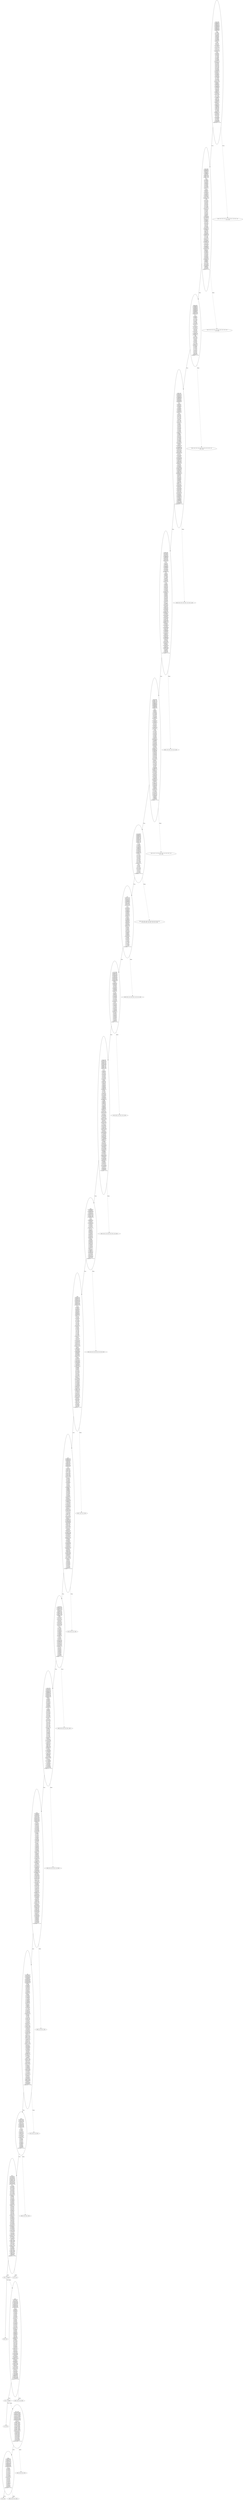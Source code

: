 digraph {
0 [label="-7.97e+03(\n-0.00487*T1\n-0.00686*T2\n-0.00487*T3\n-0.00809*T4\n+0.00858*T5\n-0.00809*T6\n-0.00487*T7\n-0.00809*T8\n-0.00488*T9\n-0.0081*T10\n+1)^2\n-4.69(\n+0.139*T1\n+0.217*T2\n+0.139*T3\n-0.349*T4\n+0.623*T5\n-0.349*T6\n+0.139*T7\n-0.349*T8\n+0.139*T9\n-0.349*T10\n-0.0125)^2\n+4.08(\n-0.21*T1\n+0.901*T2\n-0.21*T3\n+0.00768*T4\n-0.11*T5\n+0.00774*T6\n-0.21*T7\n+0.00771*T8\n-0.21*T9\n+0.00761*T10\n+0.0033)^2\n-1.87(\n+0.288*T1\n+0.187*T2\n+0.289*T3\n-0.175*T4\n-0.714*T5\n-0.175*T6\n+0.288*T7\n-0.175*T8\n+0.289*T9\n-0.174*T10\n+0.00737)^2\n+0.000642(\n+0.273*T1\n+0.323*T2\n+0.291*T3\n+0.327*T4\n+0.297*T5\n+0.315*T6\n+0.418*T7\n+0.315*T8\n+0.296*T9\n+0.284*T10\n+0.0159)^2\n+0.000517(\n+0.524*T1\n+0.0369*T2\n+0.248*T3\n-0.0424*T4\n+0.0344*T5\n+0.176*T6\n-0.777*T7\n-0.0286*T8\n+0.151*T9\n+0.0377*T10\n+0.00183)^2\n-0.000337(\n+0.386*T1\n-0.00684*T2\n+0.223*T3\n+0.0482*T4\n-0.00688*T5\n+0.167*T6\n+0.197*T7\n-0.0564*T8\n-0.833*T9\n-0.186*T10\n-0.00034)^2\n+0.000222(\n+0.222*T1\n+0.00176*T2\n-0.117*T3\n-0.117*T4\n+0.00166*T5\n-0.49*T6\n-0.0417*T7\n+0.802*T8\n-0.0558*T9\n-0.188*T10\n+8.6e-05)^2\n-0.000152(\n-0.118*T1\n-0.00931*T2\n-0.0698*T3\n+0.288*T4\n-0.0091*T5\n+0.391*T6\n-0.0381*T7\n+0.119*T8\n+0.19*T9\n-0.833*T10\n-0.000452)^2\n+0.000101(\n+0.155*T1\n-0.00232*T2\n-0.371*T3\n-0.715*T4\n-0.00226*T5\n+0.529*T6\n+0.152*T7\n+0.142*T8\n+0.0554*T9\n+0.0359*T10\n-0.000116)^2 <= 0"];
1 [label="-7.91e+03(\n-0.00476*T1\n-0.00698*T2\n-0.00473*T3\n-0.008*T4\n+0.00899*T5\n-0.008*T6\n-0.00473*T7\n-0.00807*T8\n-0.00477*T9\n-0.00807*T10\n+1)^2\n-4.89(\n+0.124*T1\n+0.209*T2\n+0.123*T3\n-0.349*T4\n+0.644*T5\n-0.349*T6\n+0.123*T7\n-0.344*T8\n+0.125*T9\n-0.344*T10\n-0.0131)^2\n+4.13(\n-0.208*T1\n+0.902*T2\n-0.208*T3\n+0.0062*T4\n-0.119*T5\n+0.0062*T6\n-0.208*T7\n+0.00746*T8\n-0.207*T9\n+0.00747*T10\n+0.00364)^2\n-1.85(\n+0.311*T1\n+0.203*T2\n+0.314*T3\n-0.165*T4\n-0.673*T5\n-0.165*T6\n+0.314*T7\n-0.177*T8\n+0.308*T9\n-0.177*T10\n+0.00791)^2\n+0.00125(\n-0.151*T1\n-0.229*T2\n-0.349*T3\n-0.527*T4\n-0.256*T5\n-0.529*T6\n-0.409*T7\n+0.0642*T8\n+0.0344*T9\n+0.0778*T10\n-0.0107)^2\n+0.000322(\n+0.286*T1\n+0.0595*T2\n-0.452*T3\n+0.211*T4\n+0.063*T5\n+0.21*T6\n-0.307*T7\n-0.165*T8\n+0.704*T9\n-0.0197*T10\n+0.00285)^2\n+0.000205(\n-0.107*T1\n-0.0627*T2\n-0.692*T3\n-0.0159*T4\n-0.0658*T5\n-0.000587*T6\n+0.677*T7\n-0.122*T8\n-0.121*T9\n-0.111*T10\n-0.00301)^2\n+8.25e-05(\n+0.0164*T1\n-0.000891*T2\n+0.00359*T3\n-0.707*T4\n-0.00093*T5\n+0.707*T6\n-0.0126*T7\n-0.00698*T8\n-0.0109*T9\n+0.00314*T10\n-4.3e-05)^2\n-4.83e-05(\n-0.038*T1\n+0.196*T2\n+0.056*T3\n-0.161*T4\n+0.203*T5\n-0.144*T6\n+0.344*T7\n+0.562*T8\n+0.404*T9\n+0.522*T10\n+0.00949)^2\n+2.68e-05(\n-0.466*T1\n-0.0268*T2\n+0.14*T3\n+0.0112*T4\n-0.0279*T5\n+0.0158*T6\n+0.0605*T7\n-0.668*T8\n+0.161*T9\n+0.534*T10\n-0.0013)^2 <= 0"];
2 [label="-8.04e+03(\n-0.00808*T1\n+0.00863*T2\n-0.00808*T3\n-0.00456*T4\n-0.00685*T5\n-0.00456*T6\n-0.00808*T7\n-0.00456*T8\n-0.00811*T9\n-0.00479*T10\n+1)^2\n-4.7(\n-0.349*T1\n+0.638*T2\n-0.349*T3\n+0.12*T4\n+0.213*T5\n+0.12*T6\n-0.349*T7\n+0.12*T8\n-0.347*T9\n+0.138*T10\n-0.013)^2\n+4.12(\n+0.00797*T1\n-0.119*T2\n+0.00797*T3\n-0.21*T4\n+0.901*T5\n-0.21*T6\n+0.00797*T7\n-0.21*T8\n+0.00847*T9\n-0.206*T10\n+0.00361)^2\n-1.98(\n+0.167*T1\n+0.677*T2\n+0.167*T3\n-0.32*T4\n-0.204*T5\n-0.32*T6\n+0.167*T7\n-0.32*T8\n+0.171*T9\n-0.282*T10\n-0.00753)^2\n+0.00465(\n-0.175*T1\n-0.184*T2\n-0.175*T3\n-0.374*T4\n-0.143*T5\n-0.402*T6\n-0.175*T7\n-0.381*T8\n-0.047*T9\n+0.636*T10\n-0.00624)^2 <= 0"];
3 [label="-2.98e+03(\n-0.00782*T1\n+0.00901*T2\n-0.00783*T3\n-0.00844*T4\n+0.00884*T5\n-0.00843*T6\n-0.00782*T7\n-0.00838*T8\n-0.00783*T9\n-0.00838*T10\n+1)^2\n-2.9(\n+0.0995*T1\n-0.615*T2\n+0.0993*T3\n+0.246*T4\n-0.58*T5\n+0.246*T6\n+0.0995*T7\n+0.249*T8\n+0.0991*T9\n+0.249*T10\n+0.0221)^2\n-2.01(\n-0.381*T1\n+0.133*T2\n-0.381*T3\n+0.311*T4\n+0.13*T5\n+0.311*T6\n-0.38*T7\n+0.311*T8\n-0.381*T9\n+0.311*T10\n-0.0038)^2\n+0.133(\n-0.198*T1\n-0.755*T2\n-0.202*T3\n-0.24*T4\n+0.321*T5\n-0.238*T6\n-0.197*T7\n-0.159*T8\n-0.209*T9\n-0.161*T10\n-0.00905)^2\n-0.0846(\n+0.226*T1\n-0.183*T2\n+0.231*T3\n+0.282*T4\n+0.735*T5\n+0.279*T6\n+0.225*T7\n+0.168*T8\n+0.239*T9\n+0.171*T10\n+0.00993)^2\n+0.0138(\n-0.63*T1\n+0.000567*T2\n-0.121*T3\n+0.000992*T4\n+0.000537*T5\n+0.00107*T6\n+0.767*T7\n-0.000148*T8\n-0.0147*T9\n-0.000146*T10\n+1.91e-05)^2\n+0.0137(\n+0.527*T1\n+0.00189*T2\n-0.792*T3\n+0.00247*T4\n+0.00188*T5\n+0.00361*T6\n+0.307*T7\n+1.06e-05*T8\n-0.0352*T9\n-1.59e-05*T10\n+6.49e-05)^2\n+0.0136(\n+0.281*T1\n+0.0043*T2\n+0.328*T3\n+0.00789*T4\n+0.00417*T5\n+0.00678*T6\n+0.266*T7\n-0.000519*T8\n-0.861*T9\n-0.000492*T10\n+0.000146)^2\n+0.00325(\n-0.0435*T1\n-0.041*T2\n-0.0412*T3\n+0.419*T4\n-0.0582*T5\n+0.488*T6\n-0.0442*T7\n-0.579*T8\n-0.0357*T9\n-0.489*T10\n-0.00171)^2\n+0.00318(\n+0.00218*T1\n+0.00201*T2\n+0.002*T3\n-0.0273*T4\n+0.00285*T5\n-0.0315*T6\n+0.00222*T7\n-0.672*T8\n+0.00167*T9\n+0.739*T10\n+8.36e-05)^2\n+0.00298(\n+0.00285*T1\n+0.0029*T2\n+0.00381*T3\n-0.728*T4\n+0.00399*T5\n+0.685*T6\n+0.00296*T7\n+0.0271*T8\n+0.00203*T9\n+0.0269*T10\n+0.000119)^2 <= 0"];
4 [label="-4.34e+03(\n-0.00733*T1\n-0.0136*T2\n-0.00733*T3\n-0.0042*T4\n+0.00869*T5\n-0.0042*T6\n-0.00733*T7\n-0.0042*T8\n-0.00733*T9\n-0.0042*T10\n+1)^2\n+4.87(\n-0.227*T1\n+0.888*T2\n-0.227*T3\n+0.0168*T4\n-0.0568*T5\n+0.0168*T6\n-0.227*T7\n+0.0169*T8\n-0.227*T9\n+0.0168*T10\n+0.00622)^2\n-1.9(\n-0.268*T1\n-0.243*T2\n-0.268*T3\n+0.19*T4\n+0.713*T5\n+0.19*T6\n-0.268*T7\n+0.191*T8\n-0.268*T9\n+0.191*T10\n-0.0142)^2\n-1.33(\n-0.138*T1\n-0.208*T2\n-0.138*T3\n+0.341*T4\n-0.643*T5\n+0.342*T6\n-0.138*T7\n+0.342*T8\n-0.138*T9\n+0.342*T10\n+0.00444)^2\n+0.00413(\n-0.329*T1\n-0.329*T2\n-0.329*T3\n-0.303*T4\n-0.273*T5\n-0.301*T6\n-0.329*T7\n-0.321*T8\n-0.324*T9\n-0.319*T10\n-0.017)^2\n+0.00084(\n-0.105*T1\n-0.00574*T2\n+0.105*T3\n-0.583*T4\n-0.00541*T5\n-0.403*T6\n+0.00129*T7\n+0.558*T8\n-0.0247*T9\n+0.404*T10\n-0.000293)^2\n+0.000545(\n-0.116*T1\n+0.00135*T2\n+0.0254*T3\n-0.618*T4\n+0.00132*T5\n+0.765*T6\n+0.0917*T7\n-0.0574*T8\n+0.00387*T9\n-0.0852*T10\n+6.86e-05)^2\n+0.00034(\n-0.703*T1\n+0.000266*T2\n-0.016*T3\n+0.144*T4\n+0.000259*T5\n-0.0797*T6\n+0.682*T7\n+0.0386*T8\n+0.0383*T9\n-0.102*T10\n+1.41e-05)^2\n+0.000242(\n-0.393*T1\n+0.00044*T2\n+0.817*T3\n+0.0899*T4\n+0.00046*T5\n+0.0251*T6\n-0.391*T7\n-0.126*T8\n-0.0312*T9\n+0.0134*T10\n+2.6e-05)^2\n-0.000202(\n-0.219*T1\n+0.000679*T2\n-0.225*T3\n-0.0604*T4\n+0.000735*T5\n-0.0324*T6\n-0.145*T7\n-0.463*T8\n+0.591*T9\n+0.559*T10\n+3.72e-05)^2 <= 0"];
5 [label="-7.81e+03(\n-0.00817*T1\n+0.00901*T2\n-0.00817*T3\n-0.00488*T4\n-0.00693*T5\n-0.00488*T6\n-0.00818*T7\n-0.00488*T8\n-0.0082*T9\n-0.00487*T10\n+1)^2\n-4.67(\n-0.348*T1\n+0.63*T2\n-0.348*T3\n+0.135*T4\n+0.216*T5\n+0.135*T6\n-0.347*T7\n+0.135*T8\n-0.346*T9\n+0.136*T10\n-0.0129)^2\n+4.05(\n+0.00797*T1\n-0.109*T2\n+0.00808*T3\n-0.21*T4\n+0.901*T5\n-0.21*T6\n+0.0082*T7\n-0.21*T8\n+0.00862*T9\n-0.21*T10\n+0.00339)^2\n-1.94(\n-0.176*T1\n-0.707*T2\n-0.176*T3\n+0.29*T4\n+0.191*T5\n+0.29*T6\n-0.178*T7\n+0.29*T8\n-0.182*T9\n+0.29*T10\n+0.00753)^2\n+0.000988(\n-0.339*T1\n-0.0474*T2\n+0.792*T3\n-0.0108*T4\n-0.0529*T5\n-0.00416*T6\n-0.418*T7\n-0.136*T8\n-0.237*T9\n-0.0595*T10\n-0.00264)^2\n+0.000558(\n+0.0951*T1\n+0.286*T2\n+0.412*T3\n+0.305*T4\n+0.309*T5\n+0.322*T6\n+0.207*T7\n+0.323*T8\n+0.474*T9\n+0.275*T10\n+0.0153)^2\n-0.00047(\n-0.337*T1\n-0.0407*T2\n-0.134*T3\n-0.115*T4\n-0.041*T5\n-0.129*T6\n-0.15*T7\n-0.503*T8\n+0.463*T9\n+0.588*T10\n-0.00197)^2\n-0.000274(\n+0.185*T1\n+0.0316*T2\n+0.145*T3\n-0.419*T4\n+0.0322*T5\n-0.435*T6\n+0.0784*T7\n+0.415*T8\n-0.284*T9\n+0.565*T10\n+0.00156)^2\n-0.000136(\n-0.188*T1\n+0.0321*T2\n+0.0962*T3\n-0.0769*T4\n+0.0331*T5\n+0.363*T6\n+0.667*T7\n-0.358*T8\n-0.448*T9\n+0.201*T10\n+0.0016)^2\n-5.71e-05(\n+0.734*T1\n+0.0522*T2\n+0.0288*T3\n+0.0816*T4\n+0.0541*T5\n+0.269*T6\n-0.355*T7\n-0.386*T8\n-0.199*T9\n+0.247*T10\n+0.00263)^2 <= 0"];
6 [label="-4.12e+03(\n-0.00438*T1\n-0.00605*T2\n-0.00438*T3\n-0.00481*T4\n-0.00651*T5\n-0.00481*T6\n-0.00438*T7\n-0.00481*T8\n-0.00437*T9\n-0.0048*T10\n+1)^2\n+1.99(\n+0.218*T1\n-0.766*T2\n+0.218*T3\n+0.0893*T4\n-0.436*T5\n+0.0893*T6\n+0.218*T7\n+0.0893*T8\n+0.218*T9\n+0.0895*T10\n-0.00194)^2\n+1.97(\n+0.113*T1\n-0.412*T2\n+0.113*T3\n-0.207*T4\n+0.78*T5\n-0.207*T6\n+0.113*T7\n-0.207*T8\n+0.113*T9\n-0.207*T10\n+0.000573)^2\n-1.03(\n-0.3*T1\n-0.373*T2\n-0.3*T3\n+0.317*T4\n+0.314*T5\n+0.317*T6\n-0.3*T7\n+0.317*T8\n-0.3*T9\n+0.317*T10\n+0.000633)^2 <= 0"];
7 [label="187(\n+0.00212*T1\n+0.0121*T2\n+0.00202*T3\n-0.0073*T4\n+0.00886*T5\n-0.0073*T6\n+0.00214*T7\n-0.0073*T8\n+0.0021*T9\n-0.00724*T10\n-1)^2\n-2.61(\n+0.337*T1\n+0.0436*T2\n+0.337*T3\n-0.368*T4\n+0.0426*T5\n-0.368*T6\n+0.337*T7\n-0.368*T8\n+0.337*T9\n-0.368*T10\n+0.0145)^2\n-0.205(\n-0.0254*T1\n-0.769*T2\n-0.0206*T3\n-0.0623*T4\n-0.624*T5\n-0.0625*T6\n-0.0261*T7\n-0.062*T8\n-0.0243*T9\n-0.0651*T10\n-0.0132)^2\n+0.0352(\n-0.355*T1\n-0.128*T2\n-0.326*T3\n-0.307*T4\n+0.337*T5\n-0.308*T6\n-0.359*T7\n-0.306*T8\n-0.348*T9\n-0.323*T10\n+0.00759)^2\n-0.0288(\n-0.123*T1\n+0.624*T2\n-0.13*T3\n-0.118*T4\n-0.703*T5\n-0.117*T6\n-0.122*T7\n-0.118*T8\n-0.124*T9\n-0.11*T10\n+0.00366)^2 <= 0"];
8 [label="-1.27e+03(\n+0.00174*T1\n-0.00883*T2\n+0.00173*T3\n+0.00494*T4\n+0.0341*T5\n+0.00494*T6\n+0.00174*T7\n+0.00494*T8\n+0.00173*T9\n+0.00494*T10\n-0.999)^2\n+4.78(\n-0.00663*T1\n-0.0575*T2\n-0.0066*T3\n+0.24*T4\n-0.875*T5\n+0.24*T6\n-0.00663*T7\n+0.24*T8\n-0.0066*T9\n+0.24*T10\n-0.0247)^2\n-0.718(\n-0.222*T1\n-0.698*T2\n-0.222*T3\n+0.234*T4\n+0.309*T5\n+0.234*T6\n-0.222*T7\n+0.234*T8\n-0.222*T9\n+0.234*T10\n+0.0198)^2\n-0.221(\n+0.287*T1\n-0.701*T2\n+0.286*T3\n-0.194*T4\n-0.175*T5\n-0.194*T6\n+0.287*T7\n-0.194*T8\n+0.286*T9\n-0.194*T10\n-0.00163)^2\n+0.0146(\n-0.344*T1\n-0.131*T2\n-0.346*T3\n-0.316*T4\n-0.328*T5\n-0.316*T6\n-0.343*T7\n-0.316*T8\n-0.346*T9\n-0.316*T10\n-0.0187)^2 <= 0"];
9 [label="-2.55e+03(\n-0.00831*T1\n+0.00725*T2\n-0.00831*T3\n-0.00517*T4\n+0.00539*T5\n-0.00517*T6\n-0.00831*T7\n-0.00517*T8\n-0.00831*T9\n-0.00517*T10\n+1)^2\n-2.17(\n-0.291*T1\n+0.496*T2\n-0.291*T3\n-0.115*T4\n+0.602*T5\n-0.115*T6\n-0.291*T7\n-0.115*T8\n-0.291*T9\n-0.115*T10\n-0.0189)^2\n-0.483(\n+0.282*T1\n+0.607*T2\n+0.282*T3\n-0.268*T4\n-0.161*T5\n-0.268*T6\n+0.282*T7\n-0.268*T8\n+0.282*T9\n-0.268*T10\n+0.00029)^2\n+0.351(\n+0.29*T1\n-0.172*T2\n+0.29*T3\n+0.0919*T4\n+0.774*T5\n+0.0919*T6\n+0.29*T7\n+0.0919*T8\n+0.29*T9\n+0.0919*T10\n+0.00864)^2\n-0.166(\n-0.0388*T1\n-0.596*T2\n-0.0388*T3\n-0.395*T4\n+0.113*T5\n-0.395*T6\n-0.0388*T7\n-0.395*T8\n-0.0388*T9\n-0.395*T10\n-0.00576)^2\n+0.0474(\n-6.16e-07*T1\n+4.62e-08*T2\n-4.97e-07*T3\n-0.19*T4\n-6.09e-08*T5\n+0.783*T6\n+6.21e-07*T7\n-0.592*T8\n+5.87e-07*T9\n-0.00151*T10\n-1.04e-09)^2\n+0.0474(\n-1.09e-07*T1\n+6.54e-08*T2\n-2.24e-07*T3\n-0.793*T4\n-6.41e-08*T5\n+0.232*T6\n+2.52e-07*T7\n+0.563*T8\n+2.39e-07*T9\n-0.00178*T10\n-1.18e-09)^2\n+0.0474(\n+7.64e-06*T1\n+6.83e-06*T2\n+7.7e-06*T3\n+0.291*T4\n-6.74e-06*T5\n+0.287*T6\n+4.99e-06*T7\n+0.289*T8\n+1.12e-06*T9\n-0.866*T10\n-1.52e-07)^2\n+0.00608(\n-0.76*T1\n-3.93e-06*T2\n+0.642*T3\n-1.81e-06*T4\n+3.12e-06*T5\n-1.99e-06*T6\n+0.106*T7\n-1.67e-06*T8\n+0.0122*T9\n-2.2e-06*T10\n-1.56e-08)^2\n+0.00608(\n-0.329*T1\n-9.24e-06*T2\n-0.519*T3\n-4.01e-06*T4\n+6.89e-06*T5\n-5.36e-06*T6\n+0.786*T7\n-4.12e-06*T8\n+0.0616*T9\n-7.4e-06*T10\n-4.62e-08)^2\n+0.00607(\n-0.255*T1\n-6.19e-06*T2\n-0.261*T3\n-4.97e-06*T4\n+2.22e-06*T5\n-5.76e-06*T6\n-0.347*T7\n-5.03e-06*T8\n+0.864*T9\n-1.07e-05*T10\n-7.71e-08)^2 <= 0"];
10 [label="-100(\n+0.000908*T1\n-0.0104*T2\n+0.000908*T3\n+0.000573*T4\n-0.0106*T5\n+0.000534*T6\n+0.000797*T7\n+0.000514*T8\n+0.00037*T9\n+0.000956*T10\n+1)^2\n-2.56(\n-0.354*T1\n-0.000819*T2\n-0.354*T3\n+0.354*T4\n+0.000581*T5\n+0.354*T6\n-0.353*T7\n+0.354*T8\n-0.353*T9\n+0.354*T10\n+0.000141)^2\n+0.117(\n-0.0424*T1\n-0.698*T2\n-0.0424*T3\n-0.0432*T4\n-0.705*T5\n-0.0446*T6\n-0.0457*T7\n-0.0436*T8\n-0.0439*T9\n-0.0434*T10\n-0.0145)^2\n-0.0389(\n+0.343*T1\n-0.0918*T2\n+0.343*T3\n+0.352*T4\n-0.0827*T5\n+0.356*T6\n+0.353*T7\n+0.355*T8\n+0.363*T9\n+0.34*T10\n-0.00377)^2\n+0.0104(\n+0.00881*T1\n-0.708*T2\n+0.00881*T3\n+0.0235*T4\n+0.702*T5\n+0.0274*T6\n-0.0124*T7\n+0.00414*T8\n-0.0145*T9\n-0.0671*T10\n+8.84e-05)^2 <= 0"];
11 [label="158(\n-0.00197*T1\n+0.00851*T2\n-0.00197*T3\n-0.000425*T4\n+0.00792*T5\n-0.000425*T6\n-0.00197*T7\n-0.000425*T8\n-0.00197*T9\n-0.000425*T10\n-1)^2\n-0.143(\n-0.0283*T1\n-0.709*T2\n-0.0283*T3\n-0.0942*T4\n-0.678*T5\n-0.0942*T6\n-0.0283*T7\n-0.0942*T8\n-0.0283*T9\n-0.0942*T10\n-0.011)^2\n+0.0344(\n-0.41*T1\n+0.0546*T2\n-0.41*T3\n-0.273*T4\n+0.163*T5\n-0.273*T6\n-0.41*T7\n-0.273*T8\n-0.41*T9\n-0.273*T10\n+0.00545)^2\n-0.0124(\n+0.16*T1\n-0.576*T2\n+0.16*T3\n-0.17*T4\n+0.67*T5\n-0.17*T6\n+0.16*T7\n-0.17*T8\n+0.16*T9\n-0.17*T10\n-0.000572)^2\n+0.007(\n-0.432*T1\n-1.15e-07*T2\n-0.345*T3\n+2.87e-07*T4\n-1.5e-08*T5\n+2.87e-07*T6\n+0.831*T7\n+2.87e-07*T8\n-0.0541*T9\n+2.87e-07*T10\n+2.09e-10)^2\n+0.007(\n-0.685*T1\n+2.36e-08*T2\n+0.726*T3\n-5.9e-08*T4\n+3.08e-09*T5\n-5.9e-08*T6\n-0.0539*T7\n-5.9e-08*T8\n+0.013*T9\n-5.9e-08*T10\n-4.29e-11)^2\n+0.007(\n+0.306*T1\n-4.19e-07*T2\n+0.322*T3\n+1.05e-06*T4\n-5.46e-08*T5\n+1.05e-06*T6\n+0.236*T7\n+1.05e-06*T8\n-0.864*T9\n+1.05e-06*T10\n+7.62e-10)^2\n-0.00669(\n-0.235*T1\n-0.404*T2\n-0.235*T3\n+0.371*T4\n+0.255*T5\n+0.371*T6\n-0.235*T7\n+0.371*T8\n-0.235*T9\n+0.371*T10\n-0.0002)^2\n+0.00273(\n-5.17e-06*T1\n+8.9e-07*T2\n-5.17e-06*T3\n+0.285*T4\n-3.51e-06*T5\n+0.318*T6\n-5.17e-06*T7\n+0.263*T8\n-5.17e-06*T9\n-0.865*T10\n+2.67e-08)^2\n+0.00273(\n-6.28e-07*T1\n+1.08e-07*T2\n-6.28e-07*T3\n+0.569*T4\n-4.27e-07*T5\n-0.785*T6\n-6.28e-07*T7\n+0.243*T8\n-6.28e-07*T9\n-0.0272*T10\n+3.24e-09)^2\n+0.00273(\n-5e-07*T1\n+8.6e-08*T2\n-5e-07*T3\n-0.587*T4\n-3.39e-07*T5\n-0.181*T6\n-5e-07*T7\n+0.789*T8\n-5e-07*T9\n-0.02*T10\n+2.58e-09)^2 <= 0"];
12 [label="152(\n-0.000547*T1\n+0.00803*T2\n-0.000545*T3\n-0.0023*T4\n+0.0087*T5\n-0.0023*T6\n-0.000541*T7\n-0.0023*T8\n-0.000542*T9\n-0.0023*T10\n-1)^2\n-0.144(\n+0.0871*T1\n+0.679*T2\n+0.0871*T3\n+0.0272*T4\n+0.711*T5\n+0.0272*T6\n+0.0872*T7\n+0.0272*T8\n+0.0872*T9\n+0.0272*T10\n+0.0112)^2\n+0.0314(\n-0.259*T1\n+0.174*T2\n-0.259*T3\n-0.418*T4\n+0.0246*T5\n-0.418*T6\n-0.26*T7\n-0.418*T8\n-0.26*T9\n-0.418*T10\n+0.00603)^2\n-0.00891(\n-0.268*T1\n+0.569*T2\n-0.268*T3\n+0.219*T4\n-0.445*T5\n+0.219*T6\n-0.268*T7\n+0.219*T8\n-0.268*T9\n+0.219*T10\n-0.00074)^2\n+0.00817(\n-0.00053*T1\n-1.21e-05*T2\n-0.000697*T3\n-0.859*T4\n+1.21e-05*T5\n+0.367*T6\n+0.000633*T7\n+0.189*T8\n+0.000548*T9\n+0.303*T10\n-1.42e-07)^2\n+0.00817(\n-0.000107*T1\n-2.73e-05*T2\n-0.000151*T3\n-0.11*T4\n+1.82e-05*T5\n-0.627*T6\n+0.00011*T7\n+0.771*T8\n+8.61e-05*T9\n-0.0333*T10\n-1.44e-07)^2\n+0.00817(\n+0.000261*T1\n+1.8e-07*T2\n+0.000508*T3\n+0.00766*T4\n-4.48e-05*T5\n-0.471*T6\n-0.000217*T7\n-0.347*T8\n-8.24e-05*T9\n+0.811*T10\n-5.57e-07)^2\n+0.00328(\n-0.855*T1\n-0.000197*T2\n+0.416*T3\n+0.000251*T4\n+0.000343*T5\n-0.000269*T6\n+0.242*T7\n-0.000284*T8\n+0.195*T9\n-0.000181*T10\n+6.46e-06)^2\n+0.00326(\n-0.138*T1\n-0.00162*T2\n-0.759*T3\n+0.00108*T4\n+0.00203*T5\n-0.000462*T6\n+0.51*T7\n-0.000496*T8\n+0.381*T9\n+0.000203*T10\n+9.84e-06)^2\n+0.00323(\n-0.0415*T1\n-7.68e-05*T2\n-0.0552*T3\n+4.26e-05*T4\n+8.46e-05*T5\n-5.53e-06*T6\n-0.655*T7\n-8.23e-06*T8\n+0.752*T9\n-5.81e-05*T10\n+2.52e-07)^2\n-0.00322(\n-0.32*T1\n-0.431*T2\n-0.319*T3\n+0.162*T4\n+0.544*T5\n+0.162*T6\n-0.323*T7\n+0.162*T8\n-0.323*T9\n+0.163*T10\n+0.000477)^2 <= 0"];
13 [label="-1.19e+03(\n+0.000713*T1\n+0.00653*T2\n+0.000713*T3\n-0.00467*T4\n-0.0321*T5\n-0.00467*T6\n+0.000713*T7\n-0.00467*T8\n+0.000713*T9\n-0.00467*T10\n+0.999)^2\n+4.52(\n+0.00787*T1\n-0.121*T2\n+0.00787*T3\n+0.251*T4\n-0.855*T5\n+0.251*T6\n+0.00787*T7\n+0.251*T8\n+0.00787*T9\n+0.251*T10\n-0.022)^2\n-1.21(\n-0.159*T1\n-0.577*T2\n-0.159*T3\n+0.306*T4\n+0.435*T5\n+0.306*T6\n-0.159*T7\n+0.306*T8\n-0.159*T9\n+0.306*T10\n+0.0239)^2\n-0.144(\n+0.452*T1\n-0.418*T2\n+0.452*T3\n+0.00761*T4\n+0.0848*T5\n+0.00761*T6\n+0.452*T7\n+0.00761*T8\n+0.452*T9\n+0.0076*T10\n+0.00431)^2\n+0.0775(\n-0.142*T1\n-0.691*T2\n-0.142*T3\n-0.305*T4\n-0.265*T5\n-0.305*T6\n-0.142*T7\n-0.305*T8\n-0.142*T9\n-0.305*T10\n-0.0093)^2 <= 0"];
14 [label="-1.24e+03(\n+0.00441*T1\n+0.0316*T2\n+0.00441*T3\n-0.000442*T4\n-0.00688*T5\n-0.000442*T6\n+0.00441*T7\n-0.000442*T8\n+0.00441*T9\n-0.000442*T10\n-0.999)^2\n+4.55(\n-0.246*T1\n+0.858*T2\n-0.246*T3\n-0.0194*T4\n+0.142*T5\n-0.0194*T6\n-0.246*T7\n-0.0194*T8\n-0.246*T9\n-0.0194*T10\n+0.0219)^2\n-1.17(\n-0.298*T1\n-0.435*T2\n-0.298*T3\n+0.115*T4\n+0.635*T5\n+0.115*T6\n-0.297*T7\n+0.115*T8\n-0.297*T9\n+0.115*T10\n-0.0236)^2\n-0.121(\n-0.0173*T1\n+0.0761*T2\n-0.0172*T3\n+0.471*T4\n-0.323*T5\n+0.471*T6\n-0.017*T7\n+0.471*T8\n-0.017*T9\n+0.471*T10\n+0.0035)^2\n+0.0902(\n-0.317*T1\n-0.261*T2\n-0.317*T3\n-0.119*T4\n-0.688*T5\n-0.119*T6\n-0.317*T7\n-0.119*T8\n-0.317*T9\n-0.119*T10\n-0.00892)^2\n-0.0154(\n+1.53e-06*T1\n+3.31e-07*T2\n+1.53e-06*T3\n-0.293*T4\n+4.93e-07*T5\n-0.282*T6\n-7.98e-07*T7\n-0.291*T8\n-7.98e-07*T9\n+0.866*T10\n+8.1e-09)^2\n-0.0154(\n+1.5e-08*T1\n+2.39e-09*T2\n+1.5e-08*T3\n+0.736*T4\n+1.38e-10*T5\n-0.0636*T6\n-1.06e-08*T7\n-0.674*T8\n-1.07e-08*T9\n+0.00179*T10\n+5.87e-11)^2\n-0.0154(\n+2.7e-08*T1\n+1.47e-08*T2\n+2.7e-08*T3\n+0.35*T4\n+5.74e-08*T5\n-0.816*T6\n+1.51e-08*T7\n+0.459*T8\n+1.51e-08*T9\n+0.00737*T10\n+3.58e-10)^2 <= 0"];
15 [label="-35.5(\n+0.00193*T1\n-0.0396*T2\n+0.00194*T3\n-0.00013*T4\n+0.0133*T5\n-0.000132*T6\n+0.00191*T7\n-0.000135*T8\n+0.00191*T9\n-0.00013*T10\n+0.999)^2\n+0.135(\n+0.0232*T1\n+0.966*T2\n+0.023*T3\n+0.123*T4\n+0.058*T5\n+0.123*T6\n+0.0234*T7\n+0.123*T8\n+0.0234*T9\n+0.123*T10\n+0.0374)^2\n-0.0506(\n+0.338*T1\n-0.17*T2\n+0.338*T3\n+0.2*T4\n+0.594*T5\n+0.2*T6\n+0.339*T7\n+0.201*T8\n+0.339*T9\n+0.2*T10\n-0.0171)^2\n-0.0056(\n-0.154*T1\n-0.191*T2\n-0.162*T3\n+0.439*T4\n-0.306*T5\n+0.441*T6\n-0.144*T7\n+0.444*T8\n-0.144*T9\n+0.441*T10\n-0.0021)^2\n+0.00239(\n-0.268*T1\n-0.0182*T2\n-0.181*T3\n+0.0393*T4\n+0.723*T5\n+0.00821*T6\n-0.43*T7\n-0.00375*T8\n-0.43*T9\n+0.00887*T10\n-0.00786)^2\n+0.00188(\n-0.617*T1\n+0.000337*T2\n+0.783*T3\n+0.000298*T4\n-0.0654*T5\n-0.0025*T6\n-0.0276*T7\n+0.00936*T8\n-0.0275*T9\n+0.000952*T10\n+0.00066)^2\n+0.00187(\n-5.92e-05*T1\n-1.82e-08*T2\n+2.28e-05*T3\n-2.59e-07*T4\n+1.33e-06*T5\n-9.63e-07*T6\n+0.707*T7\n-3.68e-07*T8\n-0.707*T9\n+1.63e-06*T10\n-1.42e-08)^2\n+0.00186(\n+0.639*T1\n+0.00129*T2\n+0.461*T3\n+0.0112*T4\n-0.149*T5\n-0.00337*T6\n-0.422*T7\n+0.0145*T8\n-0.422*T9\n-0.00893*T10\n+0.00153)^2\n+0.00125(\n+0.00784*T1\n-0.000201*T2\n+0.0158*T3\n+0.0464*T4\n-0.012*T5\n+0.429*T6\n-0.00237*T7\n-0.828*T8\n-0.00237*T9\n+0.357*T10\n+0.000113)^2\n+0.00123(\n-0.00448*T1\n+8.57e-05*T2\n-0.000723*T3\n-0.00602*T4\n+0.0016*T5\n+0.687*T6\n+0.00152*T7\n+0.0429*T8\n+0.00152*T9\n-0.725*T10\n-1.28e-05)^2\n+0.00122(\n+0.00023*T1\n+1.45e-06*T2\n+0.0016*T3\n+0.865*T4\n-0.0208*T5\n-0.306*T6\n+0.0165*T7\n-0.244*T8\n+0.0165*T9\n-0.312*T10\n+0.000209)^2 <= 0"];
16 [label="-34(\n+0.000242*T1\n+0.0148*T2\n+0.000242*T3\n+0.00258*T4\n-0.0439*T5\n+0.00258*T6\n+0.000242*T7\n+0.00258*T8\n+0.000242*T9\n+0.00258*T10\n+0.999)^2\n+0.146(\n-0.106*T1\n-0.00459*T2\n-0.106*T3\n-0.0223*T4\n-0.975*T5\n-0.0223*T6\n-0.106*T7\n-0.0223*T8\n-0.106*T9\n-0.0223*T10\n-0.0425)^2\n-0.0443(\n+0.188*T1\n+0.574*T2\n+0.188*T3\n+0.359*T4\n-0.116*T5\n+0.359*T6\n+0.188*T7\n+0.359*T8\n+0.188*T9\n+0.359*T10\n-0.0175)^2\n-0.00453(\n+0.395*T1\n-0.588*T2\n+0.395*T3\n+0.0145*T4\n-0.17*T5\n+0.0145*T6\n+0.395*T7\n+0.0145*T8\n+0.395*T9\n+0.0145*T10\n+0.000723)^2\n-0.00233(\n-0.218*T1\n-0.57*T2\n-0.218*T3\n+0.347*T4\n+0.0651*T5\n+0.347*T6\n-0.218*T7\n+0.347*T8\n-0.218*T9\n+0.347*T10\n+0.00795)^2\n+0.00147(\n+4.79e-10*T1\n+7.68e-10*T2\n+4.79e-10*T3\n-0.363*T4\n-1.42e-10*T5\n-0.446*T6\n+4.79e-10*T7\n+0.818*T8\n+4.79e-10*T9\n-0.0095*T10\n-1.4e-11)^2\n+0.00147(\n-8.62e-11*T1\n-1.38e-10*T2\n-8.62e-11*T3\n+0.729*T4\n+2.56e-11*T5\n-0.683*T6\n-8.62e-11*T7\n-0.0482*T8\n-8.62e-11*T9\n+0.00175*T10\n+2.52e-12)^2\n+0.00147(\n-1.08e-08*T1\n-1.73e-08*T2\n-1.08e-08*T3\n-0.294*T4\n+3.2e-09*T5\n-0.292*T6\n-1.08e-08*T7\n-0.28*T8\n-1.08e-08*T9\n+0.866*T10\n+3.15e-10)^2\n+0.000337(\n+0.723*T1\n+1.4e-09*T2\n-0.69*T3\n-6.09e-10*T4\n+3.19e-11*T5\n-6.09e-10*T6\n-0.022*T7\n-6.09e-10*T8\n-0.0106*T9\n-6.09e-10*T10\n-1.1e-11)^2\n+0.000337(\n+0.438*T1\n+1.8e-08*T2\n+0.485*T3\n-7.81e-09*T4\n+4.08e-10*T5\n-7.81e-09*T6\n-0.732*T7\n-7.81e-09*T8\n-0.192*T9\n-7.81e-09*T10\n-1.41e-10)^2\n+0.000337(\n-0.187*T1\n-2.06e-08*T2\n-0.194*T3\n+8.95e-09*T4\n-4.68e-10*T5\n+8.95e-09*T6\n-0.463*T7\n+8.95e-09*T8\n+0.844*T9\n+8.95e-09*T10\n+1.62e-10)^2 <= 0"];
17 [label="44.8(\n+5.34e-05*T1\n+0.00112*T2\n+5.34e-05*T3\n+0.00331*T4\n-0.027*T5\n+0.00331*T6\n+5.34e-05*T7\n+0.00331*T8\n+5.35e-05*T9\n+0.00331*T10\n+1)^2\n-0.107(\n-0.133*T1\n-0.236*T2\n-0.133*T3\n+0.00413*T4\n-0.935*T5\n+0.00413*T6\n-0.133*T7\n+0.00413*T8\n-0.133*T9\n+0.00414*T10\n-0.025)^2\n+0.0366(\n-0.253*T1\n-0.445*T2\n-0.253*T3\n-0.348*T4\n+0.249*T5\n-0.348*T6\n-0.253*T7\n-0.348*T8\n-0.253*T9\n-0.348*T10\n+0.0119)^2 <= 0"];
18 [label="40.5(\n-8.67e-05*T1\n+0.00563*T2\n-8.67e-05*T3\n+0.000197*T4\n+0.00297*T5\n+0.000197*T6\n-8.67e-05*T7\n+0.000197*T8\n-8.67e-05*T9\n+0.000197*T10\n-1)^2\n-0.0184(\n+0.0776*T1\n+0.816*T2\n+0.0776*T3\n+0.131*T4\n+0.492*T5\n+0.131*T6\n+0.0776*T7\n+0.131*T8\n+0.0776*T9\n+0.131*T10\n+0.00613)^2\n-0.00365(\n-0.333*T1\n-0.271*T2\n-0.333*T3\n+0.303*T4\n+0.338*T5\n+0.303*T6\n-0.333*T7\n+0.303*T8\n-0.333*T9\n+0.303*T10\n-0.00017)^2\n+0.00333(\n-0.357*T1\n+0.353*T2\n-0.357*T3\n-0.302*T4\n-0.0398*T5\n-0.302*T6\n-0.357*T7\n-0.302*T8\n-0.357*T9\n-0.302*T10\n+0.00176)^2\n-0.00207(\n+0.0754*T1\n-0.369*T2\n+0.0754*T3\n-0.223*T4\n+0.801*T5\n-0.223*T6\n+0.0754*T7\n-0.223*T8\n+0.0754*T9\n-0.223*T10\n+9.52e-05)^2\n+0.000261(\n+0.429*T1\n-2.21e-09*T2\n+0.252*T3\n+1.3e-09*T4\n-5.36e-10*T5\n+1.3e-09*T6\n+0.17*T7\n+1.3e-09*T8\n-0.851*T9\n+1.3e-09*T10\n-6.35e-12)^2\n+0.000261(\n+0.721*T1\n+1.23e-09*T2\n-0.65*T3\n-7.25e-10*T4\n+2.99e-10*T5\n-7.26e-10*T6\n-0.201*T7\n-7.26e-10*T8\n+0.13*T9\n-7.26e-10*T10\n+3.55e-12)^2\n+0.000261(\n-0.216*T1\n-1.34e-09*T2\n-0.514*T3\n+7.89e-10*T4\n-3.25e-10*T5\n+7.88e-10*T6\n+0.825*T7\n+7.88e-10*T8\n-0.096*T9\n+7.88e-10*T10\n-3.85e-12)^2 <= 0"];
19 [label="T5 <= 20.625"];
20 [label="(0.0, 1.0)"];
19 -> 20 [label="True"];
21 [label="48.3(\n+0.00232*T1\n-0.0174*T2\n+0.00232*T3\n+0.000255*T4\n+1.54e-05*T5\n+0.000255*T6\n+0.00232*T7\n+0.000255*T8\n+0.00232*T9\n+0.000254*T10\n+1)^2\n-0.0932(\n-0.0256*T1\n+0.842*T2\n-0.0256*T3\n+0.2*T4\n+0.359*T5\n+0.2*T6\n-0.0256*T7\n+0.2*T8\n-0.0256*T9\n+0.2*T10\n+0.0147)^2\n+0.0523(\n+0.25*T1\n-0.443*T2\n+0.25*T3\n+0.297*T4\n+0.449*T5\n+0.297*T6\n+0.25*T7\n+0.297*T8\n+0.25*T9\n+0.297*T10\n-0.0104)^2\n+0.00444(\n-0.323*T1\n-0.254*T2\n-0.323*T3\n-0.0865*T4\n+0.698*T5\n-0.0865*T6\n-0.323*T7\n-0.087*T8\n-0.323*T9\n-0.0883*T10\n-0.00136)^2\n-0.00381(\n+0.287*T1\n+0.174*T2\n+0.287*T3\n-0.337*T4\n+0.427*T5\n-0.337*T6\n+0.287*T7\n-0.339*T8\n+0.287*T9\n-0.34*T10\n+0.000716)^2\n+0.00174(\n-0.301*T1\n-7.83e-06*T2\n-0.301*T3\n+7.45e-06*T4\n-6.04e-05*T5\n+7.44e-06*T6\n-0.263*T7\n+8.97e-06*T8\n+0.866*T9\n+0.000112*T10\n+4.63e-08)^2\n+0.00174(\n+0.399*T1\n-8.98e-06*T2\n+0.399*T3\n-2.48e-05*T4\n+3.55e-07*T5\n-2.48e-05*T6\n-0.825*T7\n+2.18e-05*T8\n+0.0271*T9\n+5.6e-05*T10\n-2.72e-10)^2\n+0.00174(\n+0.707*T1\n-1.59e-08*T2\n-0.707*T3\n-7.38e-08*T4\n+1.32e-08*T5\n-7.38e-08*T6\n-0.000541*T7\n+1.03e-07*T8\n+0.000126*T9\n+7.12e-08*T10\n-1.01e-11)^2 <= 0"];
22 [label="T2 <= 20.625"];
23 [label="(1.0, 0.0)"];
22 -> 23 [label="True"];
24 [label="83.1+0j(\n-0.000249+0j*T1\n-2.21e-07+0j*T2\n-0.000249+0j*T3\n+0.00105+0j*T4\n-2.21e-07+0j*T5\n+0.00105+0j*T6\n-0.000249+0j*T7\n+0.00105+0j*T8\n-0.000249+0j*T9\n+0.00105+0j*T10\n-1+0j)^2\n-0.0255+0j(\n+0.0897+0j*T1\n+0.278+0j*T2\n+0.0897+0j*T3\n+0.451+0j*T4\n+0.278+0j*T5\n+0.451+0j*T6\n+0.0897+0j*T7\n+0.451+0j*T8\n+0.0897+0j*T9\n+0.451+0j*T10\n+0.00181+0j)^2\n+0.0108+0j(\n-0.344+0j*T1\n-0.428+0j*T2\n-0.344+0j*T3\n+0.2+0j*T4\n-0.428+0j*T5\n+0.2+0j*T6\n-0.344+0j*T7\n+0.2+0j*T8\n-0.344+0j*T9\n+0.2+0j*T10\n+0.00119+0j)^2 <= 0"];
25 [label="78.9(\n-0.000939*T1\n+1.85e-07*T2\n-0.000939*T3\n+0.000316*T4\n+1.85e-07*T5\n+0.000316*T6\n-0.000939*T7\n+0.000316*T8\n-0.000939*T9\n+0.000316*T10\n+1)^2\n-0.0246(\n+0.455*T1\n+0.235*T2\n+0.455*T3\n+0.125*T4\n+0.235*T5\n+0.125*T6\n+0.455*T7\n+0.125*T8\n+0.455*T9\n+0.125*T10\n+0.00155)^2\n+0.0129(\n-0.197*T1\n+0.353*T2\n-0.197*T3\n+0.386*T4\n+0.353*T5\n+0.386*T6\n-0.197*T7\n+0.386*T8\n-0.197*T9\n+0.386*T10\n-0.00123)^2 <= 0"];
26 [label="(0.0, 0.0)"];
25 -> 26 [label="True"];
27 [label="[(0.0, 0.0), (0.5, 0.0)]"];
25 -> 27 [style="dashed", label="False"];
24 -> 25 [label="True"];
28 [label="[(0.0, 0.0), (0.0, 0.5)]"];
24 -> 28 [style="dashed", label="False"];
22 -> 24 [style="dashed", label="False"];
21 -> 22 [label="True"];
29 [label="[(0.5, 0.0), (1.0, 0.0)]"];
21 -> 29 [style="dashed", label="False"];
19 -> 21 [style="dashed", label="False"];
18 -> 19 [label="True"];
30 [label="(1.0, 1.0)"];
18 -> 30 [style="dashed", label="False"];
17 -> 18 [label="True"];
31 [label="[(0.0, 0.5), (0.0, 1.0)]"];
17 -> 31 [style="dashed", label="False"];
16 -> 17 [label="True"];
32 [label="[(1.0, 0.0), (1.0, 0.5)]"];
16 -> 32 [style="dashed", label="False"];
15 -> 16 [label="True"];
33 [label="[(0.0, 1.0), (0.5, 1.0)]"];
15 -> 33 [style="dashed", label="False"];
14 -> 15 [label="True"];
34 [label="[(0.0, 0.0), (0.5, 0.0), (1.0, 0.0)]"];
14 -> 34 [style="dashed", label="False"];
13 -> 14 [label="True"];
35 [label="[(0.0, 0.0), (0.0, 0.5), (0.0, 1.0)]"];
13 -> 35 [style="dashed", label="False"];
12 -> 13 [label="True"];
36 [label="[(1.0, 0.5), (1.0, 1.0)]"];
12 -> 36 [style="dashed", label="False"];
11 -> 12 [label="True"];
37 [label="[(0.5, 1.0), (1.0, 1.0)]"];
11 -> 37 [style="dashed", label="False"];
10 -> 11 [label="True"];
38 [label="[(0.0, 0.0), (0.5, 0.0), (0.0, 0.5), (0.5, 0.5)]"];
10 -> 38 [style="dashed", label="False"];
9 -> 10 [label="True"];
39 [label="[(0.5, 0.0), (1.0, 0.0), (0.5, 0.5), (1.0, 0.5)]"];
9 -> 39 [style="dashed", label="False"];
8 -> 9 [label="True"];
40 [label="[(1.0, 0.0), (1.0, 0.5), (1.0, 1.0)]"];
8 -> 40 [style="dashed", label="False"];
7 -> 8 [label="True"];
41 [label="[(0.5, 0.5), (1.0, 0.5), (0.5, 1.0), (1.0, 1.0)]"];
7 -> 41 [style="dashed", label="False"];
6 -> 7 [label="True"];
42 [label="[(0.0, 0.0), (0.5, 0.0), (1.0, 0.0), (0.0, 0.5), (0.5, 0.5)\n(1.0, 0.5), (0.0, 1.0), (0.5, 1.0), (1.0, 1.0)]"];
6 -> 42 [style="dashed", label="False"];
5 -> 6 [label="True"];
43 [label="[(0.5, 0.0), (1.0, 0.0), (0.5, 0.5), (1.0, 0.5), (0.5, 1.0)\n(1.0, 1.0)]"];
5 -> 43 [style="dashed", label="False"];
4 -> 5 [label="True"];
44 [label="[(0.0, 1.0), (0.5, 1.0), (1.0, 1.0)]"];
4 -> 44 [style="dashed", label="False"];
3 -> 4 [label="True"];
45 [label="[(0.0, 0.5), (0.5, 0.5), (0.0, 1.0), (0.5, 1.0)]"];
3 -> 45 [style="dashed", label="False"];
2 -> 3 [label="True"];
46 [label="[(0.0, 0.0), (0.5, 0.0), (0.0, 0.5), (0.5, 0.5), (0.0, 1.0)\n(0.5, 1.0)]"];
2 -> 46 [style="dashed", label="False"];
1 -> 2 [label="True"];
47 [label="[(0.0, 0.0), (0.5, 0.0), (1.0, 0.0), (0.0, 0.5), (0.5, 0.5)\n(1.0, 0.5)]"];
1 -> 47 [style="dashed", label="False"];
0 -> 1 [label="True"];
48 [label="[(0.0, 0.5), (0.5, 0.5), (1.0, 0.5), (0.0, 1.0), (0.5, 1.0)\n(1.0, 1.0)]"];
0 -> 48 [style="dashed", label="False"];

}